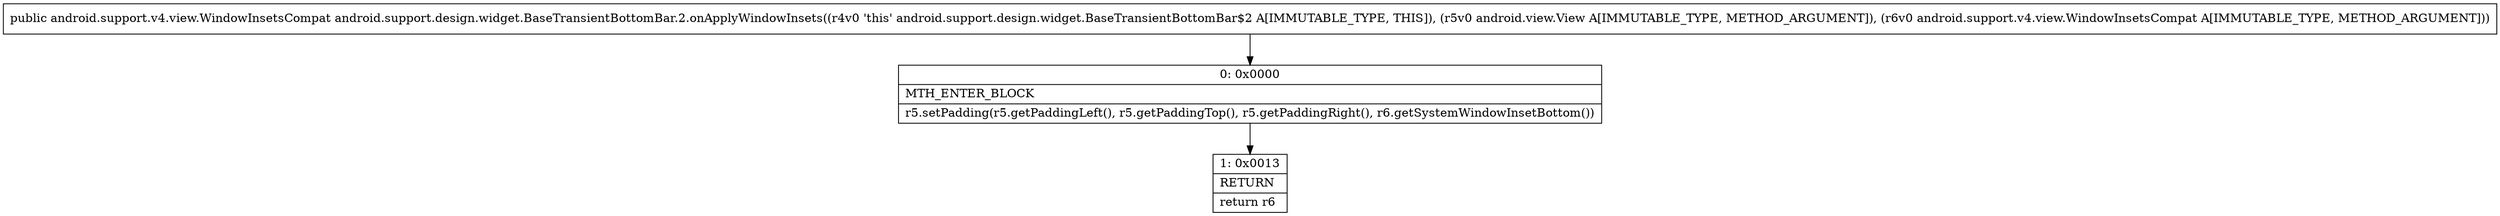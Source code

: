 digraph "CFG forandroid.support.design.widget.BaseTransientBottomBar.2.onApplyWindowInsets(Landroid\/view\/View;Landroid\/support\/v4\/view\/WindowInsetsCompat;)Landroid\/support\/v4\/view\/WindowInsetsCompat;" {
Node_0 [shape=record,label="{0\:\ 0x0000|MTH_ENTER_BLOCK\l|r5.setPadding(r5.getPaddingLeft(), r5.getPaddingTop(), r5.getPaddingRight(), r6.getSystemWindowInsetBottom())\l}"];
Node_1 [shape=record,label="{1\:\ 0x0013|RETURN\l|return r6\l}"];
MethodNode[shape=record,label="{public android.support.v4.view.WindowInsetsCompat android.support.design.widget.BaseTransientBottomBar.2.onApplyWindowInsets((r4v0 'this' android.support.design.widget.BaseTransientBottomBar$2 A[IMMUTABLE_TYPE, THIS]), (r5v0 android.view.View A[IMMUTABLE_TYPE, METHOD_ARGUMENT]), (r6v0 android.support.v4.view.WindowInsetsCompat A[IMMUTABLE_TYPE, METHOD_ARGUMENT])) }"];
MethodNode -> Node_0;
Node_0 -> Node_1;
}

